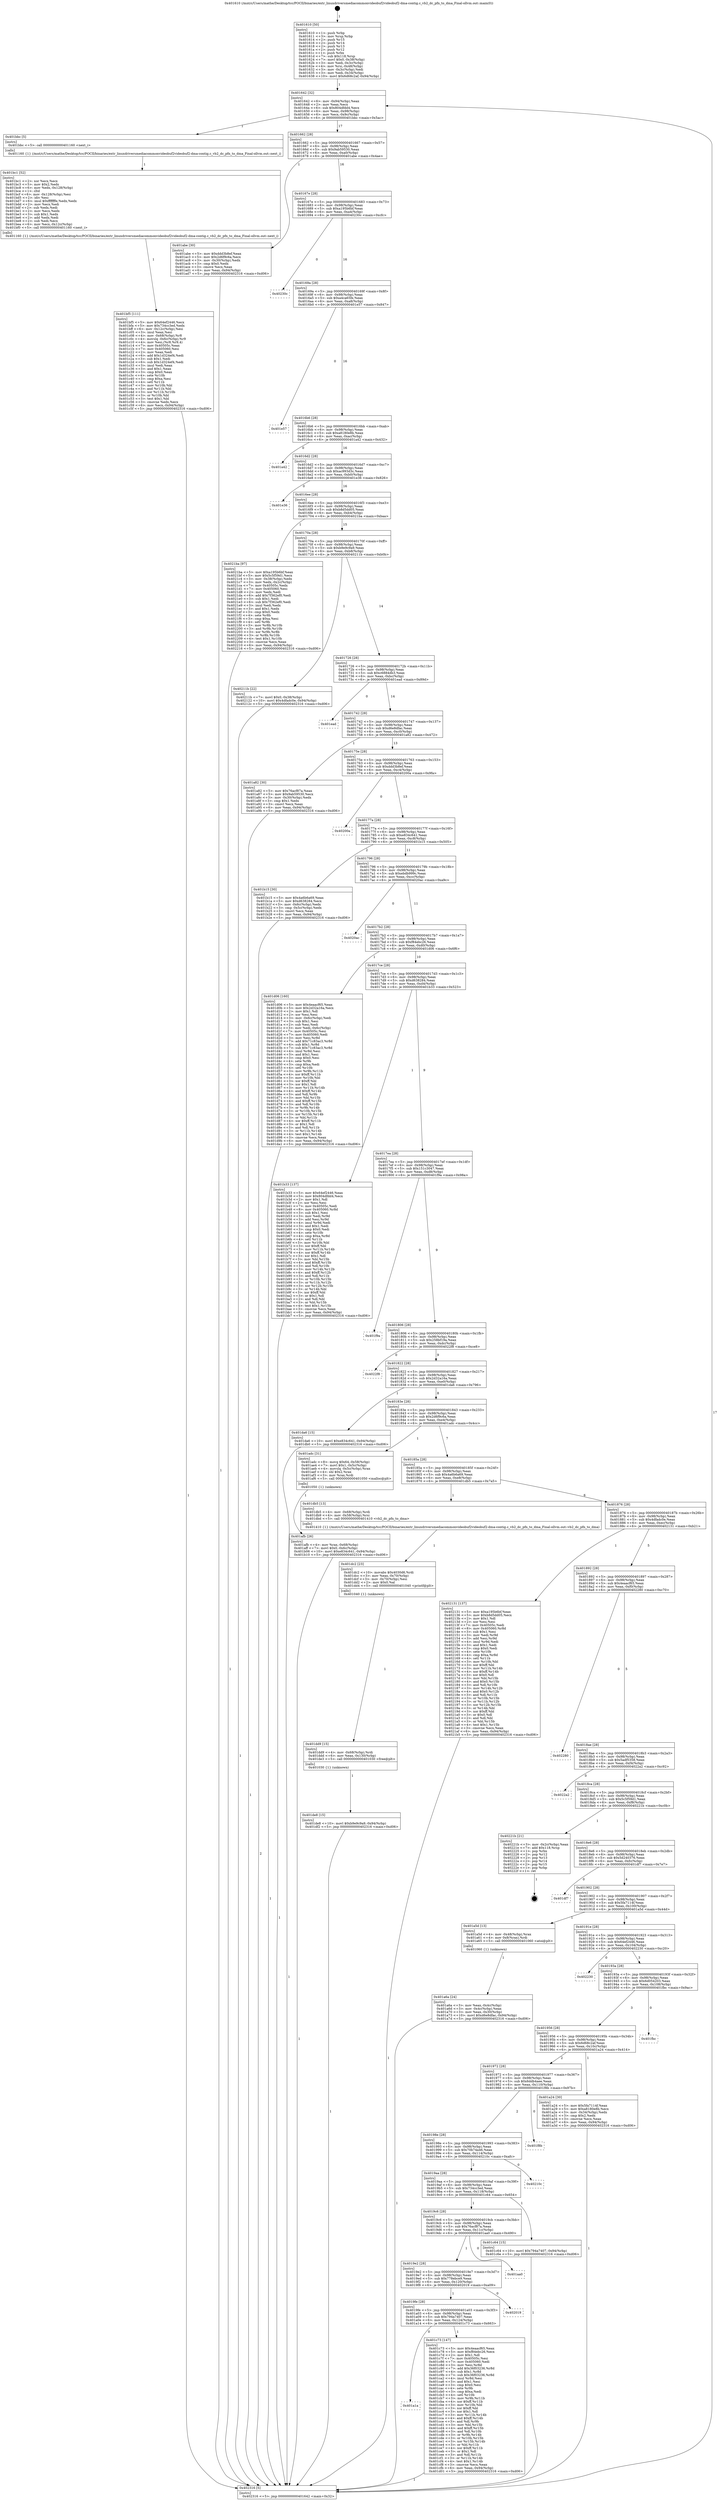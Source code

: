 digraph "0x401610" {
  label = "0x401610 (/mnt/c/Users/mathe/Desktop/tcc/POCII/binaries/extr_linuxdriversmediacommonvideobuf2videobuf2-dma-contig.c_vb2_dc_pfn_to_dma_Final-ollvm.out::main(0))"
  labelloc = "t"
  node[shape=record]

  Entry [label="",width=0.3,height=0.3,shape=circle,fillcolor=black,style=filled]
  "0x401642" [label="{
     0x401642 [32]\l
     | [instrs]\l
     &nbsp;&nbsp;0x401642 \<+6\>: mov -0x94(%rbp),%eax\l
     &nbsp;&nbsp;0x401648 \<+2\>: mov %eax,%ecx\l
     &nbsp;&nbsp;0x40164a \<+6\>: sub $0x804dfdd4,%ecx\l
     &nbsp;&nbsp;0x401650 \<+6\>: mov %eax,-0x98(%rbp)\l
     &nbsp;&nbsp;0x401656 \<+6\>: mov %ecx,-0x9c(%rbp)\l
     &nbsp;&nbsp;0x40165c \<+6\>: je 0000000000401bbc \<main+0x5ac\>\l
  }"]
  "0x401bbc" [label="{
     0x401bbc [5]\l
     | [instrs]\l
     &nbsp;&nbsp;0x401bbc \<+5\>: call 0000000000401160 \<next_i\>\l
     | [calls]\l
     &nbsp;&nbsp;0x401160 \{1\} (/mnt/c/Users/mathe/Desktop/tcc/POCII/binaries/extr_linuxdriversmediacommonvideobuf2videobuf2-dma-contig.c_vb2_dc_pfn_to_dma_Final-ollvm.out::next_i)\l
  }"]
  "0x401662" [label="{
     0x401662 [28]\l
     | [instrs]\l
     &nbsp;&nbsp;0x401662 \<+5\>: jmp 0000000000401667 \<main+0x57\>\l
     &nbsp;&nbsp;0x401667 \<+6\>: mov -0x98(%rbp),%eax\l
     &nbsp;&nbsp;0x40166d \<+5\>: sub $0x9ab59530,%eax\l
     &nbsp;&nbsp;0x401672 \<+6\>: mov %eax,-0xa0(%rbp)\l
     &nbsp;&nbsp;0x401678 \<+6\>: je 0000000000401abe \<main+0x4ae\>\l
  }"]
  Exit [label="",width=0.3,height=0.3,shape=circle,fillcolor=black,style=filled,peripheries=2]
  "0x401abe" [label="{
     0x401abe [30]\l
     | [instrs]\l
     &nbsp;&nbsp;0x401abe \<+5\>: mov $0xddd3b8ef,%eax\l
     &nbsp;&nbsp;0x401ac3 \<+5\>: mov $0x2d6f9c6a,%ecx\l
     &nbsp;&nbsp;0x401ac8 \<+3\>: mov -0x30(%rbp),%edx\l
     &nbsp;&nbsp;0x401acb \<+3\>: cmp $0x0,%edx\l
     &nbsp;&nbsp;0x401ace \<+3\>: cmove %ecx,%eax\l
     &nbsp;&nbsp;0x401ad1 \<+6\>: mov %eax,-0x94(%rbp)\l
     &nbsp;&nbsp;0x401ad7 \<+5\>: jmp 0000000000402316 \<main+0xd06\>\l
  }"]
  "0x40167e" [label="{
     0x40167e [28]\l
     | [instrs]\l
     &nbsp;&nbsp;0x40167e \<+5\>: jmp 0000000000401683 \<main+0x73\>\l
     &nbsp;&nbsp;0x401683 \<+6\>: mov -0x98(%rbp),%eax\l
     &nbsp;&nbsp;0x401689 \<+5\>: sub $0xa195b6bf,%eax\l
     &nbsp;&nbsp;0x40168e \<+6\>: mov %eax,-0xa4(%rbp)\l
     &nbsp;&nbsp;0x401694 \<+6\>: je 000000000040230c \<main+0xcfc\>\l
  }"]
  "0x401de8" [label="{
     0x401de8 [15]\l
     | [instrs]\l
     &nbsp;&nbsp;0x401de8 \<+10\>: movl $0xb9e9c9a9,-0x94(%rbp)\l
     &nbsp;&nbsp;0x401df2 \<+5\>: jmp 0000000000402316 \<main+0xd06\>\l
  }"]
  "0x40230c" [label="{
     0x40230c\l
  }", style=dashed]
  "0x40169a" [label="{
     0x40169a [28]\l
     | [instrs]\l
     &nbsp;&nbsp;0x40169a \<+5\>: jmp 000000000040169f \<main+0x8f\>\l
     &nbsp;&nbsp;0x40169f \<+6\>: mov -0x98(%rbp),%eax\l
     &nbsp;&nbsp;0x4016a5 \<+5\>: sub $0xa4ca65fe,%eax\l
     &nbsp;&nbsp;0x4016aa \<+6\>: mov %eax,-0xa8(%rbp)\l
     &nbsp;&nbsp;0x4016b0 \<+6\>: je 0000000000401e57 \<main+0x847\>\l
  }"]
  "0x401dd9" [label="{
     0x401dd9 [15]\l
     | [instrs]\l
     &nbsp;&nbsp;0x401dd9 \<+4\>: mov -0x68(%rbp),%rdi\l
     &nbsp;&nbsp;0x401ddd \<+6\>: mov %eax,-0x130(%rbp)\l
     &nbsp;&nbsp;0x401de3 \<+5\>: call 0000000000401030 \<free@plt\>\l
     | [calls]\l
     &nbsp;&nbsp;0x401030 \{1\} (unknown)\l
  }"]
  "0x401e57" [label="{
     0x401e57\l
  }", style=dashed]
  "0x4016b6" [label="{
     0x4016b6 [28]\l
     | [instrs]\l
     &nbsp;&nbsp;0x4016b6 \<+5\>: jmp 00000000004016bb \<main+0xab\>\l
     &nbsp;&nbsp;0x4016bb \<+6\>: mov -0x98(%rbp),%eax\l
     &nbsp;&nbsp;0x4016c1 \<+5\>: sub $0xa8180e8b,%eax\l
     &nbsp;&nbsp;0x4016c6 \<+6\>: mov %eax,-0xac(%rbp)\l
     &nbsp;&nbsp;0x4016cc \<+6\>: je 0000000000401a42 \<main+0x432\>\l
  }"]
  "0x401dc2" [label="{
     0x401dc2 [23]\l
     | [instrs]\l
     &nbsp;&nbsp;0x401dc2 \<+10\>: movabs $0x4030d6,%rdi\l
     &nbsp;&nbsp;0x401dcc \<+3\>: mov %eax,-0x70(%rbp)\l
     &nbsp;&nbsp;0x401dcf \<+3\>: mov -0x70(%rbp),%esi\l
     &nbsp;&nbsp;0x401dd2 \<+2\>: mov $0x0,%al\l
     &nbsp;&nbsp;0x401dd4 \<+5\>: call 0000000000401040 \<printf@plt\>\l
     | [calls]\l
     &nbsp;&nbsp;0x401040 \{1\} (unknown)\l
  }"]
  "0x401a42" [label="{
     0x401a42\l
  }", style=dashed]
  "0x4016d2" [label="{
     0x4016d2 [28]\l
     | [instrs]\l
     &nbsp;&nbsp;0x4016d2 \<+5\>: jmp 00000000004016d7 \<main+0xc7\>\l
     &nbsp;&nbsp;0x4016d7 \<+6\>: mov -0x98(%rbp),%eax\l
     &nbsp;&nbsp;0x4016dd \<+5\>: sub $0xac993d3c,%eax\l
     &nbsp;&nbsp;0x4016e2 \<+6\>: mov %eax,-0xb0(%rbp)\l
     &nbsp;&nbsp;0x4016e8 \<+6\>: je 0000000000401e36 \<main+0x826\>\l
  }"]
  "0x401a1a" [label="{
     0x401a1a\l
  }", style=dashed]
  "0x401e36" [label="{
     0x401e36\l
  }", style=dashed]
  "0x4016ee" [label="{
     0x4016ee [28]\l
     | [instrs]\l
     &nbsp;&nbsp;0x4016ee \<+5\>: jmp 00000000004016f3 \<main+0xe3\>\l
     &nbsp;&nbsp;0x4016f3 \<+6\>: mov -0x98(%rbp),%eax\l
     &nbsp;&nbsp;0x4016f9 \<+5\>: sub $0xb8d5dd05,%eax\l
     &nbsp;&nbsp;0x4016fe \<+6\>: mov %eax,-0xb4(%rbp)\l
     &nbsp;&nbsp;0x401704 \<+6\>: je 00000000004021ba \<main+0xbaa\>\l
  }"]
  "0x401c73" [label="{
     0x401c73 [147]\l
     | [instrs]\l
     &nbsp;&nbsp;0x401c73 \<+5\>: mov $0x4eaacf65,%eax\l
     &nbsp;&nbsp;0x401c78 \<+5\>: mov $0xf84ebc26,%ecx\l
     &nbsp;&nbsp;0x401c7d \<+2\>: mov $0x1,%dl\l
     &nbsp;&nbsp;0x401c7f \<+7\>: mov 0x40505c,%esi\l
     &nbsp;&nbsp;0x401c86 \<+7\>: mov 0x405060,%edi\l
     &nbsp;&nbsp;0x401c8d \<+3\>: mov %esi,%r8d\l
     &nbsp;&nbsp;0x401c90 \<+7\>: add $0x36f03236,%r8d\l
     &nbsp;&nbsp;0x401c97 \<+4\>: sub $0x1,%r8d\l
     &nbsp;&nbsp;0x401c9b \<+7\>: sub $0x36f03236,%r8d\l
     &nbsp;&nbsp;0x401ca2 \<+4\>: imul %r8d,%esi\l
     &nbsp;&nbsp;0x401ca6 \<+3\>: and $0x1,%esi\l
     &nbsp;&nbsp;0x401ca9 \<+3\>: cmp $0x0,%esi\l
     &nbsp;&nbsp;0x401cac \<+4\>: sete %r9b\l
     &nbsp;&nbsp;0x401cb0 \<+3\>: cmp $0xa,%edi\l
     &nbsp;&nbsp;0x401cb3 \<+4\>: setl %r10b\l
     &nbsp;&nbsp;0x401cb7 \<+3\>: mov %r9b,%r11b\l
     &nbsp;&nbsp;0x401cba \<+4\>: xor $0xff,%r11b\l
     &nbsp;&nbsp;0x401cbe \<+3\>: mov %r10b,%bl\l
     &nbsp;&nbsp;0x401cc1 \<+3\>: xor $0xff,%bl\l
     &nbsp;&nbsp;0x401cc4 \<+3\>: xor $0x1,%dl\l
     &nbsp;&nbsp;0x401cc7 \<+3\>: mov %r11b,%r14b\l
     &nbsp;&nbsp;0x401cca \<+4\>: and $0xff,%r14b\l
     &nbsp;&nbsp;0x401cce \<+3\>: and %dl,%r9b\l
     &nbsp;&nbsp;0x401cd1 \<+3\>: mov %bl,%r15b\l
     &nbsp;&nbsp;0x401cd4 \<+4\>: and $0xff,%r15b\l
     &nbsp;&nbsp;0x401cd8 \<+3\>: and %dl,%r10b\l
     &nbsp;&nbsp;0x401cdb \<+3\>: or %r9b,%r14b\l
     &nbsp;&nbsp;0x401cde \<+3\>: or %r10b,%r15b\l
     &nbsp;&nbsp;0x401ce1 \<+3\>: xor %r15b,%r14b\l
     &nbsp;&nbsp;0x401ce4 \<+3\>: or %bl,%r11b\l
     &nbsp;&nbsp;0x401ce7 \<+4\>: xor $0xff,%r11b\l
     &nbsp;&nbsp;0x401ceb \<+3\>: or $0x1,%dl\l
     &nbsp;&nbsp;0x401cee \<+3\>: and %dl,%r11b\l
     &nbsp;&nbsp;0x401cf1 \<+3\>: or %r11b,%r14b\l
     &nbsp;&nbsp;0x401cf4 \<+4\>: test $0x1,%r14b\l
     &nbsp;&nbsp;0x401cf8 \<+3\>: cmovne %ecx,%eax\l
     &nbsp;&nbsp;0x401cfb \<+6\>: mov %eax,-0x94(%rbp)\l
     &nbsp;&nbsp;0x401d01 \<+5\>: jmp 0000000000402316 \<main+0xd06\>\l
  }"]
  "0x4021ba" [label="{
     0x4021ba [97]\l
     | [instrs]\l
     &nbsp;&nbsp;0x4021ba \<+5\>: mov $0xa195b6bf,%eax\l
     &nbsp;&nbsp;0x4021bf \<+5\>: mov $0x5c5f59d1,%ecx\l
     &nbsp;&nbsp;0x4021c4 \<+3\>: mov -0x38(%rbp),%edx\l
     &nbsp;&nbsp;0x4021c7 \<+3\>: mov %edx,-0x2c(%rbp)\l
     &nbsp;&nbsp;0x4021ca \<+7\>: mov 0x40505c,%edx\l
     &nbsp;&nbsp;0x4021d1 \<+7\>: mov 0x405060,%esi\l
     &nbsp;&nbsp;0x4021d8 \<+2\>: mov %edx,%edi\l
     &nbsp;&nbsp;0x4021da \<+6\>: add $0x7f362ef0,%edi\l
     &nbsp;&nbsp;0x4021e0 \<+3\>: sub $0x1,%edi\l
     &nbsp;&nbsp;0x4021e3 \<+6\>: sub $0x7f362ef0,%edi\l
     &nbsp;&nbsp;0x4021e9 \<+3\>: imul %edi,%edx\l
     &nbsp;&nbsp;0x4021ec \<+3\>: and $0x1,%edx\l
     &nbsp;&nbsp;0x4021ef \<+3\>: cmp $0x0,%edx\l
     &nbsp;&nbsp;0x4021f2 \<+4\>: sete %r8b\l
     &nbsp;&nbsp;0x4021f6 \<+3\>: cmp $0xa,%esi\l
     &nbsp;&nbsp;0x4021f9 \<+4\>: setl %r9b\l
     &nbsp;&nbsp;0x4021fd \<+3\>: mov %r8b,%r10b\l
     &nbsp;&nbsp;0x402200 \<+3\>: and %r9b,%r10b\l
     &nbsp;&nbsp;0x402203 \<+3\>: xor %r9b,%r8b\l
     &nbsp;&nbsp;0x402206 \<+3\>: or %r8b,%r10b\l
     &nbsp;&nbsp;0x402209 \<+4\>: test $0x1,%r10b\l
     &nbsp;&nbsp;0x40220d \<+3\>: cmovne %ecx,%eax\l
     &nbsp;&nbsp;0x402210 \<+6\>: mov %eax,-0x94(%rbp)\l
     &nbsp;&nbsp;0x402216 \<+5\>: jmp 0000000000402316 \<main+0xd06\>\l
  }"]
  "0x40170a" [label="{
     0x40170a [28]\l
     | [instrs]\l
     &nbsp;&nbsp;0x40170a \<+5\>: jmp 000000000040170f \<main+0xff\>\l
     &nbsp;&nbsp;0x40170f \<+6\>: mov -0x98(%rbp),%eax\l
     &nbsp;&nbsp;0x401715 \<+5\>: sub $0xb9e9c9a9,%eax\l
     &nbsp;&nbsp;0x40171a \<+6\>: mov %eax,-0xb8(%rbp)\l
     &nbsp;&nbsp;0x401720 \<+6\>: je 000000000040211b \<main+0xb0b\>\l
  }"]
  "0x4019fe" [label="{
     0x4019fe [28]\l
     | [instrs]\l
     &nbsp;&nbsp;0x4019fe \<+5\>: jmp 0000000000401a03 \<main+0x3f3\>\l
     &nbsp;&nbsp;0x401a03 \<+6\>: mov -0x98(%rbp),%eax\l
     &nbsp;&nbsp;0x401a09 \<+5\>: sub $0x794a7407,%eax\l
     &nbsp;&nbsp;0x401a0e \<+6\>: mov %eax,-0x124(%rbp)\l
     &nbsp;&nbsp;0x401a14 \<+6\>: je 0000000000401c73 \<main+0x663\>\l
  }"]
  "0x40211b" [label="{
     0x40211b [22]\l
     | [instrs]\l
     &nbsp;&nbsp;0x40211b \<+7\>: movl $0x0,-0x38(%rbp)\l
     &nbsp;&nbsp;0x402122 \<+10\>: movl $0x4dfadc0e,-0x94(%rbp)\l
     &nbsp;&nbsp;0x40212c \<+5\>: jmp 0000000000402316 \<main+0xd06\>\l
  }"]
  "0x401726" [label="{
     0x401726 [28]\l
     | [instrs]\l
     &nbsp;&nbsp;0x401726 \<+5\>: jmp 000000000040172b \<main+0x11b\>\l
     &nbsp;&nbsp;0x40172b \<+6\>: mov -0x98(%rbp),%eax\l
     &nbsp;&nbsp;0x401731 \<+5\>: sub $0xc6884db3,%eax\l
     &nbsp;&nbsp;0x401736 \<+6\>: mov %eax,-0xbc(%rbp)\l
     &nbsp;&nbsp;0x40173c \<+6\>: je 0000000000401ead \<main+0x89d\>\l
  }"]
  "0x402019" [label="{
     0x402019\l
  }", style=dashed]
  "0x401ead" [label="{
     0x401ead\l
  }", style=dashed]
  "0x401742" [label="{
     0x401742 [28]\l
     | [instrs]\l
     &nbsp;&nbsp;0x401742 \<+5\>: jmp 0000000000401747 \<main+0x137\>\l
     &nbsp;&nbsp;0x401747 \<+6\>: mov -0x98(%rbp),%eax\l
     &nbsp;&nbsp;0x40174d \<+5\>: sub $0xd6e8dfac,%eax\l
     &nbsp;&nbsp;0x401752 \<+6\>: mov %eax,-0xc0(%rbp)\l
     &nbsp;&nbsp;0x401758 \<+6\>: je 0000000000401a82 \<main+0x472\>\l
  }"]
  "0x4019e2" [label="{
     0x4019e2 [28]\l
     | [instrs]\l
     &nbsp;&nbsp;0x4019e2 \<+5\>: jmp 00000000004019e7 \<main+0x3d7\>\l
     &nbsp;&nbsp;0x4019e7 \<+6\>: mov -0x98(%rbp),%eax\l
     &nbsp;&nbsp;0x4019ed \<+5\>: sub $0x778ebce9,%eax\l
     &nbsp;&nbsp;0x4019f2 \<+6\>: mov %eax,-0x120(%rbp)\l
     &nbsp;&nbsp;0x4019f8 \<+6\>: je 0000000000402019 \<main+0xa09\>\l
  }"]
  "0x401a82" [label="{
     0x401a82 [30]\l
     | [instrs]\l
     &nbsp;&nbsp;0x401a82 \<+5\>: mov $0x76acf87a,%eax\l
     &nbsp;&nbsp;0x401a87 \<+5\>: mov $0x9ab59530,%ecx\l
     &nbsp;&nbsp;0x401a8c \<+3\>: mov -0x30(%rbp),%edx\l
     &nbsp;&nbsp;0x401a8f \<+3\>: cmp $0x1,%edx\l
     &nbsp;&nbsp;0x401a92 \<+3\>: cmovl %ecx,%eax\l
     &nbsp;&nbsp;0x401a95 \<+6\>: mov %eax,-0x94(%rbp)\l
     &nbsp;&nbsp;0x401a9b \<+5\>: jmp 0000000000402316 \<main+0xd06\>\l
  }"]
  "0x40175e" [label="{
     0x40175e [28]\l
     | [instrs]\l
     &nbsp;&nbsp;0x40175e \<+5\>: jmp 0000000000401763 \<main+0x153\>\l
     &nbsp;&nbsp;0x401763 \<+6\>: mov -0x98(%rbp),%eax\l
     &nbsp;&nbsp;0x401769 \<+5\>: sub $0xddd3b8ef,%eax\l
     &nbsp;&nbsp;0x40176e \<+6\>: mov %eax,-0xc4(%rbp)\l
     &nbsp;&nbsp;0x401774 \<+6\>: je 000000000040200a \<main+0x9fa\>\l
  }"]
  "0x401aa0" [label="{
     0x401aa0\l
  }", style=dashed]
  "0x40200a" [label="{
     0x40200a\l
  }", style=dashed]
  "0x40177a" [label="{
     0x40177a [28]\l
     | [instrs]\l
     &nbsp;&nbsp;0x40177a \<+5\>: jmp 000000000040177f \<main+0x16f\>\l
     &nbsp;&nbsp;0x40177f \<+6\>: mov -0x98(%rbp),%eax\l
     &nbsp;&nbsp;0x401785 \<+5\>: sub $0xe834c641,%eax\l
     &nbsp;&nbsp;0x40178a \<+6\>: mov %eax,-0xc8(%rbp)\l
     &nbsp;&nbsp;0x401790 \<+6\>: je 0000000000401b15 \<main+0x505\>\l
  }"]
  "0x4019c6" [label="{
     0x4019c6 [28]\l
     | [instrs]\l
     &nbsp;&nbsp;0x4019c6 \<+5\>: jmp 00000000004019cb \<main+0x3bb\>\l
     &nbsp;&nbsp;0x4019cb \<+6\>: mov -0x98(%rbp),%eax\l
     &nbsp;&nbsp;0x4019d1 \<+5\>: sub $0x76acf87a,%eax\l
     &nbsp;&nbsp;0x4019d6 \<+6\>: mov %eax,-0x11c(%rbp)\l
     &nbsp;&nbsp;0x4019dc \<+6\>: je 0000000000401aa0 \<main+0x490\>\l
  }"]
  "0x401b15" [label="{
     0x401b15 [30]\l
     | [instrs]\l
     &nbsp;&nbsp;0x401b15 \<+5\>: mov $0x4a6b6a69,%eax\l
     &nbsp;&nbsp;0x401b1a \<+5\>: mov $0xd638284,%ecx\l
     &nbsp;&nbsp;0x401b1f \<+3\>: mov -0x6c(%rbp),%edx\l
     &nbsp;&nbsp;0x401b22 \<+3\>: cmp -0x5c(%rbp),%edx\l
     &nbsp;&nbsp;0x401b25 \<+3\>: cmovl %ecx,%eax\l
     &nbsp;&nbsp;0x401b28 \<+6\>: mov %eax,-0x94(%rbp)\l
     &nbsp;&nbsp;0x401b2e \<+5\>: jmp 0000000000402316 \<main+0xd06\>\l
  }"]
  "0x401796" [label="{
     0x401796 [28]\l
     | [instrs]\l
     &nbsp;&nbsp;0x401796 \<+5\>: jmp 000000000040179b \<main+0x18b\>\l
     &nbsp;&nbsp;0x40179b \<+6\>: mov -0x98(%rbp),%eax\l
     &nbsp;&nbsp;0x4017a1 \<+5\>: sub $0xebdb999c,%eax\l
     &nbsp;&nbsp;0x4017a6 \<+6\>: mov %eax,-0xcc(%rbp)\l
     &nbsp;&nbsp;0x4017ac \<+6\>: je 00000000004020ac \<main+0xa9c\>\l
  }"]
  "0x401c64" [label="{
     0x401c64 [15]\l
     | [instrs]\l
     &nbsp;&nbsp;0x401c64 \<+10\>: movl $0x794a7407,-0x94(%rbp)\l
     &nbsp;&nbsp;0x401c6e \<+5\>: jmp 0000000000402316 \<main+0xd06\>\l
  }"]
  "0x4020ac" [label="{
     0x4020ac\l
  }", style=dashed]
  "0x4017b2" [label="{
     0x4017b2 [28]\l
     | [instrs]\l
     &nbsp;&nbsp;0x4017b2 \<+5\>: jmp 00000000004017b7 \<main+0x1a7\>\l
     &nbsp;&nbsp;0x4017b7 \<+6\>: mov -0x98(%rbp),%eax\l
     &nbsp;&nbsp;0x4017bd \<+5\>: sub $0xf84ebc26,%eax\l
     &nbsp;&nbsp;0x4017c2 \<+6\>: mov %eax,-0xd0(%rbp)\l
     &nbsp;&nbsp;0x4017c8 \<+6\>: je 0000000000401d06 \<main+0x6f6\>\l
  }"]
  "0x4019aa" [label="{
     0x4019aa [28]\l
     | [instrs]\l
     &nbsp;&nbsp;0x4019aa \<+5\>: jmp 00000000004019af \<main+0x39f\>\l
     &nbsp;&nbsp;0x4019af \<+6\>: mov -0x98(%rbp),%eax\l
     &nbsp;&nbsp;0x4019b5 \<+5\>: sub $0x734cc3ed,%eax\l
     &nbsp;&nbsp;0x4019ba \<+6\>: mov %eax,-0x118(%rbp)\l
     &nbsp;&nbsp;0x4019c0 \<+6\>: je 0000000000401c64 \<main+0x654\>\l
  }"]
  "0x401d06" [label="{
     0x401d06 [160]\l
     | [instrs]\l
     &nbsp;&nbsp;0x401d06 \<+5\>: mov $0x4eaacf65,%eax\l
     &nbsp;&nbsp;0x401d0b \<+5\>: mov $0x2d32a16a,%ecx\l
     &nbsp;&nbsp;0x401d10 \<+2\>: mov $0x1,%dl\l
     &nbsp;&nbsp;0x401d12 \<+2\>: xor %esi,%esi\l
     &nbsp;&nbsp;0x401d14 \<+3\>: mov -0x6c(%rbp),%edi\l
     &nbsp;&nbsp;0x401d17 \<+3\>: sub $0x1,%esi\l
     &nbsp;&nbsp;0x401d1a \<+2\>: sub %esi,%edi\l
     &nbsp;&nbsp;0x401d1c \<+3\>: mov %edi,-0x6c(%rbp)\l
     &nbsp;&nbsp;0x401d1f \<+7\>: mov 0x40505c,%esi\l
     &nbsp;&nbsp;0x401d26 \<+7\>: mov 0x405060,%edi\l
     &nbsp;&nbsp;0x401d2d \<+3\>: mov %esi,%r8d\l
     &nbsp;&nbsp;0x401d30 \<+7\>: add $0x71c83ac3,%r8d\l
     &nbsp;&nbsp;0x401d37 \<+4\>: sub $0x1,%r8d\l
     &nbsp;&nbsp;0x401d3b \<+7\>: sub $0x71c83ac3,%r8d\l
     &nbsp;&nbsp;0x401d42 \<+4\>: imul %r8d,%esi\l
     &nbsp;&nbsp;0x401d46 \<+3\>: and $0x1,%esi\l
     &nbsp;&nbsp;0x401d49 \<+3\>: cmp $0x0,%esi\l
     &nbsp;&nbsp;0x401d4c \<+4\>: sete %r9b\l
     &nbsp;&nbsp;0x401d50 \<+3\>: cmp $0xa,%edi\l
     &nbsp;&nbsp;0x401d53 \<+4\>: setl %r10b\l
     &nbsp;&nbsp;0x401d57 \<+3\>: mov %r9b,%r11b\l
     &nbsp;&nbsp;0x401d5a \<+4\>: xor $0xff,%r11b\l
     &nbsp;&nbsp;0x401d5e \<+3\>: mov %r10b,%bl\l
     &nbsp;&nbsp;0x401d61 \<+3\>: xor $0xff,%bl\l
     &nbsp;&nbsp;0x401d64 \<+3\>: xor $0x1,%dl\l
     &nbsp;&nbsp;0x401d67 \<+3\>: mov %r11b,%r14b\l
     &nbsp;&nbsp;0x401d6a \<+4\>: and $0xff,%r14b\l
     &nbsp;&nbsp;0x401d6e \<+3\>: and %dl,%r9b\l
     &nbsp;&nbsp;0x401d71 \<+3\>: mov %bl,%r15b\l
     &nbsp;&nbsp;0x401d74 \<+4\>: and $0xff,%r15b\l
     &nbsp;&nbsp;0x401d78 \<+3\>: and %dl,%r10b\l
     &nbsp;&nbsp;0x401d7b \<+3\>: or %r9b,%r14b\l
     &nbsp;&nbsp;0x401d7e \<+3\>: or %r10b,%r15b\l
     &nbsp;&nbsp;0x401d81 \<+3\>: xor %r15b,%r14b\l
     &nbsp;&nbsp;0x401d84 \<+3\>: or %bl,%r11b\l
     &nbsp;&nbsp;0x401d87 \<+4\>: xor $0xff,%r11b\l
     &nbsp;&nbsp;0x401d8b \<+3\>: or $0x1,%dl\l
     &nbsp;&nbsp;0x401d8e \<+3\>: and %dl,%r11b\l
     &nbsp;&nbsp;0x401d91 \<+3\>: or %r11b,%r14b\l
     &nbsp;&nbsp;0x401d94 \<+4\>: test $0x1,%r14b\l
     &nbsp;&nbsp;0x401d98 \<+3\>: cmovne %ecx,%eax\l
     &nbsp;&nbsp;0x401d9b \<+6\>: mov %eax,-0x94(%rbp)\l
     &nbsp;&nbsp;0x401da1 \<+5\>: jmp 0000000000402316 \<main+0xd06\>\l
  }"]
  "0x4017ce" [label="{
     0x4017ce [28]\l
     | [instrs]\l
     &nbsp;&nbsp;0x4017ce \<+5\>: jmp 00000000004017d3 \<main+0x1c3\>\l
     &nbsp;&nbsp;0x4017d3 \<+6\>: mov -0x98(%rbp),%eax\l
     &nbsp;&nbsp;0x4017d9 \<+5\>: sub $0xd638284,%eax\l
     &nbsp;&nbsp;0x4017de \<+6\>: mov %eax,-0xd4(%rbp)\l
     &nbsp;&nbsp;0x4017e4 \<+6\>: je 0000000000401b33 \<main+0x523\>\l
  }"]
  "0x40210c" [label="{
     0x40210c\l
  }", style=dashed]
  "0x401b33" [label="{
     0x401b33 [137]\l
     | [instrs]\l
     &nbsp;&nbsp;0x401b33 \<+5\>: mov $0x64ef2446,%eax\l
     &nbsp;&nbsp;0x401b38 \<+5\>: mov $0x804dfdd4,%ecx\l
     &nbsp;&nbsp;0x401b3d \<+2\>: mov $0x1,%dl\l
     &nbsp;&nbsp;0x401b3f \<+2\>: xor %esi,%esi\l
     &nbsp;&nbsp;0x401b41 \<+7\>: mov 0x40505c,%edi\l
     &nbsp;&nbsp;0x401b48 \<+8\>: mov 0x405060,%r8d\l
     &nbsp;&nbsp;0x401b50 \<+3\>: sub $0x1,%esi\l
     &nbsp;&nbsp;0x401b53 \<+3\>: mov %edi,%r9d\l
     &nbsp;&nbsp;0x401b56 \<+3\>: add %esi,%r9d\l
     &nbsp;&nbsp;0x401b59 \<+4\>: imul %r9d,%edi\l
     &nbsp;&nbsp;0x401b5d \<+3\>: and $0x1,%edi\l
     &nbsp;&nbsp;0x401b60 \<+3\>: cmp $0x0,%edi\l
     &nbsp;&nbsp;0x401b63 \<+4\>: sete %r10b\l
     &nbsp;&nbsp;0x401b67 \<+4\>: cmp $0xa,%r8d\l
     &nbsp;&nbsp;0x401b6b \<+4\>: setl %r11b\l
     &nbsp;&nbsp;0x401b6f \<+3\>: mov %r10b,%bl\l
     &nbsp;&nbsp;0x401b72 \<+3\>: xor $0xff,%bl\l
     &nbsp;&nbsp;0x401b75 \<+3\>: mov %r11b,%r14b\l
     &nbsp;&nbsp;0x401b78 \<+4\>: xor $0xff,%r14b\l
     &nbsp;&nbsp;0x401b7c \<+3\>: xor $0x1,%dl\l
     &nbsp;&nbsp;0x401b7f \<+3\>: mov %bl,%r15b\l
     &nbsp;&nbsp;0x401b82 \<+4\>: and $0xff,%r15b\l
     &nbsp;&nbsp;0x401b86 \<+3\>: and %dl,%r10b\l
     &nbsp;&nbsp;0x401b89 \<+3\>: mov %r14b,%r12b\l
     &nbsp;&nbsp;0x401b8c \<+4\>: and $0xff,%r12b\l
     &nbsp;&nbsp;0x401b90 \<+3\>: and %dl,%r11b\l
     &nbsp;&nbsp;0x401b93 \<+3\>: or %r10b,%r15b\l
     &nbsp;&nbsp;0x401b96 \<+3\>: or %r11b,%r12b\l
     &nbsp;&nbsp;0x401b99 \<+3\>: xor %r12b,%r15b\l
     &nbsp;&nbsp;0x401b9c \<+3\>: or %r14b,%bl\l
     &nbsp;&nbsp;0x401b9f \<+3\>: xor $0xff,%bl\l
     &nbsp;&nbsp;0x401ba2 \<+3\>: or $0x1,%dl\l
     &nbsp;&nbsp;0x401ba5 \<+2\>: and %dl,%bl\l
     &nbsp;&nbsp;0x401ba7 \<+3\>: or %bl,%r15b\l
     &nbsp;&nbsp;0x401baa \<+4\>: test $0x1,%r15b\l
     &nbsp;&nbsp;0x401bae \<+3\>: cmovne %ecx,%eax\l
     &nbsp;&nbsp;0x401bb1 \<+6\>: mov %eax,-0x94(%rbp)\l
     &nbsp;&nbsp;0x401bb7 \<+5\>: jmp 0000000000402316 \<main+0xd06\>\l
  }"]
  "0x4017ea" [label="{
     0x4017ea [28]\l
     | [instrs]\l
     &nbsp;&nbsp;0x4017ea \<+5\>: jmp 00000000004017ef \<main+0x1df\>\l
     &nbsp;&nbsp;0x4017ef \<+6\>: mov -0x98(%rbp),%eax\l
     &nbsp;&nbsp;0x4017f5 \<+5\>: sub $0x151c3047,%eax\l
     &nbsp;&nbsp;0x4017fa \<+6\>: mov %eax,-0xd8(%rbp)\l
     &nbsp;&nbsp;0x401800 \<+6\>: je 0000000000401f9a \<main+0x98a\>\l
  }"]
  "0x40198e" [label="{
     0x40198e [28]\l
     | [instrs]\l
     &nbsp;&nbsp;0x40198e \<+5\>: jmp 0000000000401993 \<main+0x383\>\l
     &nbsp;&nbsp;0x401993 \<+6\>: mov -0x98(%rbp),%eax\l
     &nbsp;&nbsp;0x401999 \<+5\>: sub $0x70b74a46,%eax\l
     &nbsp;&nbsp;0x40199e \<+6\>: mov %eax,-0x114(%rbp)\l
     &nbsp;&nbsp;0x4019a4 \<+6\>: je 000000000040210c \<main+0xafc\>\l
  }"]
  "0x401f9a" [label="{
     0x401f9a\l
  }", style=dashed]
  "0x401806" [label="{
     0x401806 [28]\l
     | [instrs]\l
     &nbsp;&nbsp;0x401806 \<+5\>: jmp 000000000040180b \<main+0x1fb\>\l
     &nbsp;&nbsp;0x40180b \<+6\>: mov -0x98(%rbp),%eax\l
     &nbsp;&nbsp;0x401811 \<+5\>: sub $0x258bf19a,%eax\l
     &nbsp;&nbsp;0x401816 \<+6\>: mov %eax,-0xdc(%rbp)\l
     &nbsp;&nbsp;0x40181c \<+6\>: je 00000000004022f8 \<main+0xce8\>\l
  }"]
  "0x401f8b" [label="{
     0x401f8b\l
  }", style=dashed]
  "0x4022f8" [label="{
     0x4022f8\l
  }", style=dashed]
  "0x401822" [label="{
     0x401822 [28]\l
     | [instrs]\l
     &nbsp;&nbsp;0x401822 \<+5\>: jmp 0000000000401827 \<main+0x217\>\l
     &nbsp;&nbsp;0x401827 \<+6\>: mov -0x98(%rbp),%eax\l
     &nbsp;&nbsp;0x40182d \<+5\>: sub $0x2d32a16a,%eax\l
     &nbsp;&nbsp;0x401832 \<+6\>: mov %eax,-0xe0(%rbp)\l
     &nbsp;&nbsp;0x401838 \<+6\>: je 0000000000401da6 \<main+0x796\>\l
  }"]
  "0x401bf5" [label="{
     0x401bf5 [111]\l
     | [instrs]\l
     &nbsp;&nbsp;0x401bf5 \<+5\>: mov $0x64ef2446,%ecx\l
     &nbsp;&nbsp;0x401bfa \<+5\>: mov $0x734cc3ed,%edx\l
     &nbsp;&nbsp;0x401bff \<+6\>: mov -0x12c(%rbp),%esi\l
     &nbsp;&nbsp;0x401c05 \<+3\>: imul %eax,%esi\l
     &nbsp;&nbsp;0x401c08 \<+4\>: mov -0x68(%rbp),%r8\l
     &nbsp;&nbsp;0x401c0c \<+4\>: movslq -0x6c(%rbp),%r9\l
     &nbsp;&nbsp;0x401c10 \<+4\>: mov %esi,(%r8,%r9,4)\l
     &nbsp;&nbsp;0x401c14 \<+7\>: mov 0x40505c,%eax\l
     &nbsp;&nbsp;0x401c1b \<+7\>: mov 0x405060,%esi\l
     &nbsp;&nbsp;0x401c22 \<+2\>: mov %eax,%edi\l
     &nbsp;&nbsp;0x401c24 \<+6\>: add $0x1d324ef4,%edi\l
     &nbsp;&nbsp;0x401c2a \<+3\>: sub $0x1,%edi\l
     &nbsp;&nbsp;0x401c2d \<+6\>: sub $0x1d324ef4,%edi\l
     &nbsp;&nbsp;0x401c33 \<+3\>: imul %edi,%eax\l
     &nbsp;&nbsp;0x401c36 \<+3\>: and $0x1,%eax\l
     &nbsp;&nbsp;0x401c39 \<+3\>: cmp $0x0,%eax\l
     &nbsp;&nbsp;0x401c3c \<+4\>: sete %r10b\l
     &nbsp;&nbsp;0x401c40 \<+3\>: cmp $0xa,%esi\l
     &nbsp;&nbsp;0x401c43 \<+4\>: setl %r11b\l
     &nbsp;&nbsp;0x401c47 \<+3\>: mov %r10b,%bl\l
     &nbsp;&nbsp;0x401c4a \<+3\>: and %r11b,%bl\l
     &nbsp;&nbsp;0x401c4d \<+3\>: xor %r11b,%r10b\l
     &nbsp;&nbsp;0x401c50 \<+3\>: or %r10b,%bl\l
     &nbsp;&nbsp;0x401c53 \<+3\>: test $0x1,%bl\l
     &nbsp;&nbsp;0x401c56 \<+3\>: cmovne %edx,%ecx\l
     &nbsp;&nbsp;0x401c59 \<+6\>: mov %ecx,-0x94(%rbp)\l
     &nbsp;&nbsp;0x401c5f \<+5\>: jmp 0000000000402316 \<main+0xd06\>\l
  }"]
  "0x401da6" [label="{
     0x401da6 [15]\l
     | [instrs]\l
     &nbsp;&nbsp;0x401da6 \<+10\>: movl $0xe834c641,-0x94(%rbp)\l
     &nbsp;&nbsp;0x401db0 \<+5\>: jmp 0000000000402316 \<main+0xd06\>\l
  }"]
  "0x40183e" [label="{
     0x40183e [28]\l
     | [instrs]\l
     &nbsp;&nbsp;0x40183e \<+5\>: jmp 0000000000401843 \<main+0x233\>\l
     &nbsp;&nbsp;0x401843 \<+6\>: mov -0x98(%rbp),%eax\l
     &nbsp;&nbsp;0x401849 \<+5\>: sub $0x2d6f9c6a,%eax\l
     &nbsp;&nbsp;0x40184e \<+6\>: mov %eax,-0xe4(%rbp)\l
     &nbsp;&nbsp;0x401854 \<+6\>: je 0000000000401adc \<main+0x4cc\>\l
  }"]
  "0x401bc1" [label="{
     0x401bc1 [52]\l
     | [instrs]\l
     &nbsp;&nbsp;0x401bc1 \<+2\>: xor %ecx,%ecx\l
     &nbsp;&nbsp;0x401bc3 \<+5\>: mov $0x2,%edx\l
     &nbsp;&nbsp;0x401bc8 \<+6\>: mov %edx,-0x128(%rbp)\l
     &nbsp;&nbsp;0x401bce \<+1\>: cltd\l
     &nbsp;&nbsp;0x401bcf \<+6\>: mov -0x128(%rbp),%esi\l
     &nbsp;&nbsp;0x401bd5 \<+2\>: idiv %esi\l
     &nbsp;&nbsp;0x401bd7 \<+6\>: imul $0xfffffffe,%edx,%edx\l
     &nbsp;&nbsp;0x401bdd \<+2\>: mov %ecx,%edi\l
     &nbsp;&nbsp;0x401bdf \<+2\>: sub %edx,%edi\l
     &nbsp;&nbsp;0x401be1 \<+2\>: mov %ecx,%edx\l
     &nbsp;&nbsp;0x401be3 \<+3\>: sub $0x1,%edx\l
     &nbsp;&nbsp;0x401be6 \<+2\>: add %edx,%edi\l
     &nbsp;&nbsp;0x401be8 \<+2\>: sub %edi,%ecx\l
     &nbsp;&nbsp;0x401bea \<+6\>: mov %ecx,-0x12c(%rbp)\l
     &nbsp;&nbsp;0x401bf0 \<+5\>: call 0000000000401160 \<next_i\>\l
     | [calls]\l
     &nbsp;&nbsp;0x401160 \{1\} (/mnt/c/Users/mathe/Desktop/tcc/POCII/binaries/extr_linuxdriversmediacommonvideobuf2videobuf2-dma-contig.c_vb2_dc_pfn_to_dma_Final-ollvm.out::next_i)\l
  }"]
  "0x401adc" [label="{
     0x401adc [31]\l
     | [instrs]\l
     &nbsp;&nbsp;0x401adc \<+8\>: movq $0x64,-0x58(%rbp)\l
     &nbsp;&nbsp;0x401ae4 \<+7\>: movl $0x1,-0x5c(%rbp)\l
     &nbsp;&nbsp;0x401aeb \<+4\>: movslq -0x5c(%rbp),%rax\l
     &nbsp;&nbsp;0x401aef \<+4\>: shl $0x2,%rax\l
     &nbsp;&nbsp;0x401af3 \<+3\>: mov %rax,%rdi\l
     &nbsp;&nbsp;0x401af6 \<+5\>: call 0000000000401050 \<malloc@plt\>\l
     | [calls]\l
     &nbsp;&nbsp;0x401050 \{1\} (unknown)\l
  }"]
  "0x40185a" [label="{
     0x40185a [28]\l
     | [instrs]\l
     &nbsp;&nbsp;0x40185a \<+5\>: jmp 000000000040185f \<main+0x24f\>\l
     &nbsp;&nbsp;0x40185f \<+6\>: mov -0x98(%rbp),%eax\l
     &nbsp;&nbsp;0x401865 \<+5\>: sub $0x4a6b6a69,%eax\l
     &nbsp;&nbsp;0x40186a \<+6\>: mov %eax,-0xe8(%rbp)\l
     &nbsp;&nbsp;0x401870 \<+6\>: je 0000000000401db5 \<main+0x7a5\>\l
  }"]
  "0x401afb" [label="{
     0x401afb [26]\l
     | [instrs]\l
     &nbsp;&nbsp;0x401afb \<+4\>: mov %rax,-0x68(%rbp)\l
     &nbsp;&nbsp;0x401aff \<+7\>: movl $0x0,-0x6c(%rbp)\l
     &nbsp;&nbsp;0x401b06 \<+10\>: movl $0xe834c641,-0x94(%rbp)\l
     &nbsp;&nbsp;0x401b10 \<+5\>: jmp 0000000000402316 \<main+0xd06\>\l
  }"]
  "0x401db5" [label="{
     0x401db5 [13]\l
     | [instrs]\l
     &nbsp;&nbsp;0x401db5 \<+4\>: mov -0x68(%rbp),%rdi\l
     &nbsp;&nbsp;0x401db9 \<+4\>: mov -0x58(%rbp),%rsi\l
     &nbsp;&nbsp;0x401dbd \<+5\>: call 0000000000401410 \<vb2_dc_pfn_to_dma\>\l
     | [calls]\l
     &nbsp;&nbsp;0x401410 \{1\} (/mnt/c/Users/mathe/Desktop/tcc/POCII/binaries/extr_linuxdriversmediacommonvideobuf2videobuf2-dma-contig.c_vb2_dc_pfn_to_dma_Final-ollvm.out::vb2_dc_pfn_to_dma)\l
  }"]
  "0x401876" [label="{
     0x401876 [28]\l
     | [instrs]\l
     &nbsp;&nbsp;0x401876 \<+5\>: jmp 000000000040187b \<main+0x26b\>\l
     &nbsp;&nbsp;0x40187b \<+6\>: mov -0x98(%rbp),%eax\l
     &nbsp;&nbsp;0x401881 \<+5\>: sub $0x4dfadc0e,%eax\l
     &nbsp;&nbsp;0x401886 \<+6\>: mov %eax,-0xec(%rbp)\l
     &nbsp;&nbsp;0x40188c \<+6\>: je 0000000000402131 \<main+0xb21\>\l
  }"]
  "0x401a6a" [label="{
     0x401a6a [24]\l
     | [instrs]\l
     &nbsp;&nbsp;0x401a6a \<+3\>: mov %eax,-0x4c(%rbp)\l
     &nbsp;&nbsp;0x401a6d \<+3\>: mov -0x4c(%rbp),%eax\l
     &nbsp;&nbsp;0x401a70 \<+3\>: mov %eax,-0x30(%rbp)\l
     &nbsp;&nbsp;0x401a73 \<+10\>: movl $0xd6e8dfac,-0x94(%rbp)\l
     &nbsp;&nbsp;0x401a7d \<+5\>: jmp 0000000000402316 \<main+0xd06\>\l
  }"]
  "0x402131" [label="{
     0x402131 [137]\l
     | [instrs]\l
     &nbsp;&nbsp;0x402131 \<+5\>: mov $0xa195b6bf,%eax\l
     &nbsp;&nbsp;0x402136 \<+5\>: mov $0xb8d5dd05,%ecx\l
     &nbsp;&nbsp;0x40213b \<+2\>: mov $0x1,%dl\l
     &nbsp;&nbsp;0x40213d \<+2\>: xor %esi,%esi\l
     &nbsp;&nbsp;0x40213f \<+7\>: mov 0x40505c,%edi\l
     &nbsp;&nbsp;0x402146 \<+8\>: mov 0x405060,%r8d\l
     &nbsp;&nbsp;0x40214e \<+3\>: sub $0x1,%esi\l
     &nbsp;&nbsp;0x402151 \<+3\>: mov %edi,%r9d\l
     &nbsp;&nbsp;0x402154 \<+3\>: add %esi,%r9d\l
     &nbsp;&nbsp;0x402157 \<+4\>: imul %r9d,%edi\l
     &nbsp;&nbsp;0x40215b \<+3\>: and $0x1,%edi\l
     &nbsp;&nbsp;0x40215e \<+3\>: cmp $0x0,%edi\l
     &nbsp;&nbsp;0x402161 \<+4\>: sete %r10b\l
     &nbsp;&nbsp;0x402165 \<+4\>: cmp $0xa,%r8d\l
     &nbsp;&nbsp;0x402169 \<+4\>: setl %r11b\l
     &nbsp;&nbsp;0x40216d \<+3\>: mov %r10b,%bl\l
     &nbsp;&nbsp;0x402170 \<+3\>: xor $0xff,%bl\l
     &nbsp;&nbsp;0x402173 \<+3\>: mov %r11b,%r14b\l
     &nbsp;&nbsp;0x402176 \<+4\>: xor $0xff,%r14b\l
     &nbsp;&nbsp;0x40217a \<+3\>: xor $0x0,%dl\l
     &nbsp;&nbsp;0x40217d \<+3\>: mov %bl,%r15b\l
     &nbsp;&nbsp;0x402180 \<+4\>: and $0x0,%r15b\l
     &nbsp;&nbsp;0x402184 \<+3\>: and %dl,%r10b\l
     &nbsp;&nbsp;0x402187 \<+3\>: mov %r14b,%r12b\l
     &nbsp;&nbsp;0x40218a \<+4\>: and $0x0,%r12b\l
     &nbsp;&nbsp;0x40218e \<+3\>: and %dl,%r11b\l
     &nbsp;&nbsp;0x402191 \<+3\>: or %r10b,%r15b\l
     &nbsp;&nbsp;0x402194 \<+3\>: or %r11b,%r12b\l
     &nbsp;&nbsp;0x402197 \<+3\>: xor %r12b,%r15b\l
     &nbsp;&nbsp;0x40219a \<+3\>: or %r14b,%bl\l
     &nbsp;&nbsp;0x40219d \<+3\>: xor $0xff,%bl\l
     &nbsp;&nbsp;0x4021a0 \<+3\>: or $0x0,%dl\l
     &nbsp;&nbsp;0x4021a3 \<+2\>: and %dl,%bl\l
     &nbsp;&nbsp;0x4021a5 \<+3\>: or %bl,%r15b\l
     &nbsp;&nbsp;0x4021a8 \<+4\>: test $0x1,%r15b\l
     &nbsp;&nbsp;0x4021ac \<+3\>: cmovne %ecx,%eax\l
     &nbsp;&nbsp;0x4021af \<+6\>: mov %eax,-0x94(%rbp)\l
     &nbsp;&nbsp;0x4021b5 \<+5\>: jmp 0000000000402316 \<main+0xd06\>\l
  }"]
  "0x401892" [label="{
     0x401892 [28]\l
     | [instrs]\l
     &nbsp;&nbsp;0x401892 \<+5\>: jmp 0000000000401897 \<main+0x287\>\l
     &nbsp;&nbsp;0x401897 \<+6\>: mov -0x98(%rbp),%eax\l
     &nbsp;&nbsp;0x40189d \<+5\>: sub $0x4eaacf65,%eax\l
     &nbsp;&nbsp;0x4018a2 \<+6\>: mov %eax,-0xf0(%rbp)\l
     &nbsp;&nbsp;0x4018a8 \<+6\>: je 0000000000402280 \<main+0xc70\>\l
  }"]
  "0x401610" [label="{
     0x401610 [50]\l
     | [instrs]\l
     &nbsp;&nbsp;0x401610 \<+1\>: push %rbp\l
     &nbsp;&nbsp;0x401611 \<+3\>: mov %rsp,%rbp\l
     &nbsp;&nbsp;0x401614 \<+2\>: push %r15\l
     &nbsp;&nbsp;0x401616 \<+2\>: push %r14\l
     &nbsp;&nbsp;0x401618 \<+2\>: push %r13\l
     &nbsp;&nbsp;0x40161a \<+2\>: push %r12\l
     &nbsp;&nbsp;0x40161c \<+1\>: push %rbx\l
     &nbsp;&nbsp;0x40161d \<+7\>: sub $0x118,%rsp\l
     &nbsp;&nbsp;0x401624 \<+7\>: movl $0x0,-0x38(%rbp)\l
     &nbsp;&nbsp;0x40162b \<+3\>: mov %edi,-0x3c(%rbp)\l
     &nbsp;&nbsp;0x40162e \<+4\>: mov %rsi,-0x48(%rbp)\l
     &nbsp;&nbsp;0x401632 \<+3\>: mov -0x3c(%rbp),%edi\l
     &nbsp;&nbsp;0x401635 \<+3\>: mov %edi,-0x34(%rbp)\l
     &nbsp;&nbsp;0x401638 \<+10\>: movl $0x6d68c2af,-0x94(%rbp)\l
  }"]
  "0x402280" [label="{
     0x402280\l
  }", style=dashed]
  "0x4018ae" [label="{
     0x4018ae [28]\l
     | [instrs]\l
     &nbsp;&nbsp;0x4018ae \<+5\>: jmp 00000000004018b3 \<main+0x2a3\>\l
     &nbsp;&nbsp;0x4018b3 \<+6\>: mov -0x98(%rbp),%eax\l
     &nbsp;&nbsp;0x4018b9 \<+5\>: sub $0x5adf5358,%eax\l
     &nbsp;&nbsp;0x4018be \<+6\>: mov %eax,-0xf4(%rbp)\l
     &nbsp;&nbsp;0x4018c4 \<+6\>: je 00000000004022a2 \<main+0xc92\>\l
  }"]
  "0x402316" [label="{
     0x402316 [5]\l
     | [instrs]\l
     &nbsp;&nbsp;0x402316 \<+5\>: jmp 0000000000401642 \<main+0x32\>\l
  }"]
  "0x4022a2" [label="{
     0x4022a2\l
  }", style=dashed]
  "0x4018ca" [label="{
     0x4018ca [28]\l
     | [instrs]\l
     &nbsp;&nbsp;0x4018ca \<+5\>: jmp 00000000004018cf \<main+0x2bf\>\l
     &nbsp;&nbsp;0x4018cf \<+6\>: mov -0x98(%rbp),%eax\l
     &nbsp;&nbsp;0x4018d5 \<+5\>: sub $0x5c5f59d1,%eax\l
     &nbsp;&nbsp;0x4018da \<+6\>: mov %eax,-0xf8(%rbp)\l
     &nbsp;&nbsp;0x4018e0 \<+6\>: je 000000000040221b \<main+0xc0b\>\l
  }"]
  "0x401972" [label="{
     0x401972 [28]\l
     | [instrs]\l
     &nbsp;&nbsp;0x401972 \<+5\>: jmp 0000000000401977 \<main+0x367\>\l
     &nbsp;&nbsp;0x401977 \<+6\>: mov -0x98(%rbp),%eax\l
     &nbsp;&nbsp;0x40197d \<+5\>: sub $0x6ddb4aee,%eax\l
     &nbsp;&nbsp;0x401982 \<+6\>: mov %eax,-0x110(%rbp)\l
     &nbsp;&nbsp;0x401988 \<+6\>: je 0000000000401f8b \<main+0x97b\>\l
  }"]
  "0x40221b" [label="{
     0x40221b [21]\l
     | [instrs]\l
     &nbsp;&nbsp;0x40221b \<+3\>: mov -0x2c(%rbp),%eax\l
     &nbsp;&nbsp;0x40221e \<+7\>: add $0x118,%rsp\l
     &nbsp;&nbsp;0x402225 \<+1\>: pop %rbx\l
     &nbsp;&nbsp;0x402226 \<+2\>: pop %r12\l
     &nbsp;&nbsp;0x402228 \<+2\>: pop %r13\l
     &nbsp;&nbsp;0x40222a \<+2\>: pop %r14\l
     &nbsp;&nbsp;0x40222c \<+2\>: pop %r15\l
     &nbsp;&nbsp;0x40222e \<+1\>: pop %rbp\l
     &nbsp;&nbsp;0x40222f \<+1\>: ret\l
  }"]
  "0x4018e6" [label="{
     0x4018e6 [28]\l
     | [instrs]\l
     &nbsp;&nbsp;0x4018e6 \<+5\>: jmp 00000000004018eb \<main+0x2db\>\l
     &nbsp;&nbsp;0x4018eb \<+6\>: mov -0x98(%rbp),%eax\l
     &nbsp;&nbsp;0x4018f1 \<+5\>: sub $0x5d240376,%eax\l
     &nbsp;&nbsp;0x4018f6 \<+6\>: mov %eax,-0xfc(%rbp)\l
     &nbsp;&nbsp;0x4018fc \<+6\>: je 0000000000401df7 \<main+0x7e7\>\l
  }"]
  "0x401a24" [label="{
     0x401a24 [30]\l
     | [instrs]\l
     &nbsp;&nbsp;0x401a24 \<+5\>: mov $0x5fa7114f,%eax\l
     &nbsp;&nbsp;0x401a29 \<+5\>: mov $0xa8180e8b,%ecx\l
     &nbsp;&nbsp;0x401a2e \<+3\>: mov -0x34(%rbp),%edx\l
     &nbsp;&nbsp;0x401a31 \<+3\>: cmp $0x2,%edx\l
     &nbsp;&nbsp;0x401a34 \<+3\>: cmovne %ecx,%eax\l
     &nbsp;&nbsp;0x401a37 \<+6\>: mov %eax,-0x94(%rbp)\l
     &nbsp;&nbsp;0x401a3d \<+5\>: jmp 0000000000402316 \<main+0xd06\>\l
  }"]
  "0x401df7" [label="{
     0x401df7\l
  }", style=dashed]
  "0x401902" [label="{
     0x401902 [28]\l
     | [instrs]\l
     &nbsp;&nbsp;0x401902 \<+5\>: jmp 0000000000401907 \<main+0x2f7\>\l
     &nbsp;&nbsp;0x401907 \<+6\>: mov -0x98(%rbp),%eax\l
     &nbsp;&nbsp;0x40190d \<+5\>: sub $0x5fa7114f,%eax\l
     &nbsp;&nbsp;0x401912 \<+6\>: mov %eax,-0x100(%rbp)\l
     &nbsp;&nbsp;0x401918 \<+6\>: je 0000000000401a5d \<main+0x44d\>\l
  }"]
  "0x401956" [label="{
     0x401956 [28]\l
     | [instrs]\l
     &nbsp;&nbsp;0x401956 \<+5\>: jmp 000000000040195b \<main+0x34b\>\l
     &nbsp;&nbsp;0x40195b \<+6\>: mov -0x98(%rbp),%eax\l
     &nbsp;&nbsp;0x401961 \<+5\>: sub $0x6d68c2af,%eax\l
     &nbsp;&nbsp;0x401966 \<+6\>: mov %eax,-0x10c(%rbp)\l
     &nbsp;&nbsp;0x40196c \<+6\>: je 0000000000401a24 \<main+0x414\>\l
  }"]
  "0x401a5d" [label="{
     0x401a5d [13]\l
     | [instrs]\l
     &nbsp;&nbsp;0x401a5d \<+4\>: mov -0x48(%rbp),%rax\l
     &nbsp;&nbsp;0x401a61 \<+4\>: mov 0x8(%rax),%rdi\l
     &nbsp;&nbsp;0x401a65 \<+5\>: call 0000000000401060 \<atoi@plt\>\l
     | [calls]\l
     &nbsp;&nbsp;0x401060 \{1\} (unknown)\l
  }"]
  "0x40191e" [label="{
     0x40191e [28]\l
     | [instrs]\l
     &nbsp;&nbsp;0x40191e \<+5\>: jmp 0000000000401923 \<main+0x313\>\l
     &nbsp;&nbsp;0x401923 \<+6\>: mov -0x98(%rbp),%eax\l
     &nbsp;&nbsp;0x401929 \<+5\>: sub $0x64ef2446,%eax\l
     &nbsp;&nbsp;0x40192e \<+6\>: mov %eax,-0x104(%rbp)\l
     &nbsp;&nbsp;0x401934 \<+6\>: je 0000000000402230 \<main+0xc20\>\l
  }"]
  "0x401fbc" [label="{
     0x401fbc\l
  }", style=dashed]
  "0x402230" [label="{
     0x402230\l
  }", style=dashed]
  "0x40193a" [label="{
     0x40193a [28]\l
     | [instrs]\l
     &nbsp;&nbsp;0x40193a \<+5\>: jmp 000000000040193f \<main+0x32f\>\l
     &nbsp;&nbsp;0x40193f \<+6\>: mov -0x98(%rbp),%eax\l
     &nbsp;&nbsp;0x401945 \<+5\>: sub $0x6d054203,%eax\l
     &nbsp;&nbsp;0x40194a \<+6\>: mov %eax,-0x108(%rbp)\l
     &nbsp;&nbsp;0x401950 \<+6\>: je 0000000000401fbc \<main+0x9ac\>\l
  }"]
  Entry -> "0x401610" [label=" 1"]
  "0x401642" -> "0x401bbc" [label=" 1"]
  "0x401642" -> "0x401662" [label=" 17"]
  "0x40221b" -> Exit [label=" 1"]
  "0x401662" -> "0x401abe" [label=" 1"]
  "0x401662" -> "0x40167e" [label=" 16"]
  "0x4021ba" -> "0x402316" [label=" 1"]
  "0x40167e" -> "0x40230c" [label=" 0"]
  "0x40167e" -> "0x40169a" [label=" 16"]
  "0x402131" -> "0x402316" [label=" 1"]
  "0x40169a" -> "0x401e57" [label=" 0"]
  "0x40169a" -> "0x4016b6" [label=" 16"]
  "0x40211b" -> "0x402316" [label=" 1"]
  "0x4016b6" -> "0x401a42" [label=" 0"]
  "0x4016b6" -> "0x4016d2" [label=" 16"]
  "0x401de8" -> "0x402316" [label=" 1"]
  "0x4016d2" -> "0x401e36" [label=" 0"]
  "0x4016d2" -> "0x4016ee" [label=" 16"]
  "0x401dd9" -> "0x401de8" [label=" 1"]
  "0x4016ee" -> "0x4021ba" [label=" 1"]
  "0x4016ee" -> "0x40170a" [label=" 15"]
  "0x401dc2" -> "0x401dd9" [label=" 1"]
  "0x40170a" -> "0x40211b" [label=" 1"]
  "0x40170a" -> "0x401726" [label=" 14"]
  "0x401da6" -> "0x402316" [label=" 1"]
  "0x401726" -> "0x401ead" [label=" 0"]
  "0x401726" -> "0x401742" [label=" 14"]
  "0x401d06" -> "0x402316" [label=" 1"]
  "0x401742" -> "0x401a82" [label=" 1"]
  "0x401742" -> "0x40175e" [label=" 13"]
  "0x4019fe" -> "0x401a1a" [label=" 0"]
  "0x40175e" -> "0x40200a" [label=" 0"]
  "0x40175e" -> "0x40177a" [label=" 13"]
  "0x4019fe" -> "0x401c73" [label=" 1"]
  "0x40177a" -> "0x401b15" [label=" 2"]
  "0x40177a" -> "0x401796" [label=" 11"]
  "0x4019e2" -> "0x4019fe" [label=" 1"]
  "0x401796" -> "0x4020ac" [label=" 0"]
  "0x401796" -> "0x4017b2" [label=" 11"]
  "0x4019e2" -> "0x402019" [label=" 0"]
  "0x4017b2" -> "0x401d06" [label=" 1"]
  "0x4017b2" -> "0x4017ce" [label=" 10"]
  "0x4019c6" -> "0x4019e2" [label=" 1"]
  "0x4017ce" -> "0x401b33" [label=" 1"]
  "0x4017ce" -> "0x4017ea" [label=" 9"]
  "0x4019c6" -> "0x401aa0" [label=" 0"]
  "0x4017ea" -> "0x401f9a" [label=" 0"]
  "0x4017ea" -> "0x401806" [label=" 9"]
  "0x401c64" -> "0x402316" [label=" 1"]
  "0x401806" -> "0x4022f8" [label=" 0"]
  "0x401806" -> "0x401822" [label=" 9"]
  "0x4019aa" -> "0x4019c6" [label=" 1"]
  "0x401822" -> "0x401da6" [label=" 1"]
  "0x401822" -> "0x40183e" [label=" 8"]
  "0x401c73" -> "0x402316" [label=" 1"]
  "0x40183e" -> "0x401adc" [label=" 1"]
  "0x40183e" -> "0x40185a" [label=" 7"]
  "0x40198e" -> "0x4019aa" [label=" 2"]
  "0x40185a" -> "0x401db5" [label=" 1"]
  "0x40185a" -> "0x401876" [label=" 6"]
  "0x40198e" -> "0x40210c" [label=" 0"]
  "0x401876" -> "0x402131" [label=" 1"]
  "0x401876" -> "0x401892" [label=" 5"]
  "0x401db5" -> "0x401dc2" [label=" 1"]
  "0x401892" -> "0x402280" [label=" 0"]
  "0x401892" -> "0x4018ae" [label=" 5"]
  "0x401972" -> "0x40198e" [label=" 2"]
  "0x4018ae" -> "0x4022a2" [label=" 0"]
  "0x4018ae" -> "0x4018ca" [label=" 5"]
  "0x401972" -> "0x401f8b" [label=" 0"]
  "0x4018ca" -> "0x40221b" [label=" 1"]
  "0x4018ca" -> "0x4018e6" [label=" 4"]
  "0x4019aa" -> "0x401c64" [label=" 1"]
  "0x4018e6" -> "0x401df7" [label=" 0"]
  "0x4018e6" -> "0x401902" [label=" 4"]
  "0x401bf5" -> "0x402316" [label=" 1"]
  "0x401902" -> "0x401a5d" [label=" 1"]
  "0x401902" -> "0x40191e" [label=" 3"]
  "0x401bbc" -> "0x401bc1" [label=" 1"]
  "0x40191e" -> "0x402230" [label=" 0"]
  "0x40191e" -> "0x40193a" [label=" 3"]
  "0x401b33" -> "0x402316" [label=" 1"]
  "0x40193a" -> "0x401fbc" [label=" 0"]
  "0x40193a" -> "0x401956" [label=" 3"]
  "0x401bc1" -> "0x401bf5" [label=" 1"]
  "0x401956" -> "0x401a24" [label=" 1"]
  "0x401956" -> "0x401972" [label=" 2"]
  "0x401a24" -> "0x402316" [label=" 1"]
  "0x401610" -> "0x401642" [label=" 1"]
  "0x402316" -> "0x401642" [label=" 17"]
  "0x401a5d" -> "0x401a6a" [label=" 1"]
  "0x401a6a" -> "0x402316" [label=" 1"]
  "0x401a82" -> "0x402316" [label=" 1"]
  "0x401abe" -> "0x402316" [label=" 1"]
  "0x401adc" -> "0x401afb" [label=" 1"]
  "0x401afb" -> "0x402316" [label=" 1"]
  "0x401b15" -> "0x402316" [label=" 2"]
}
